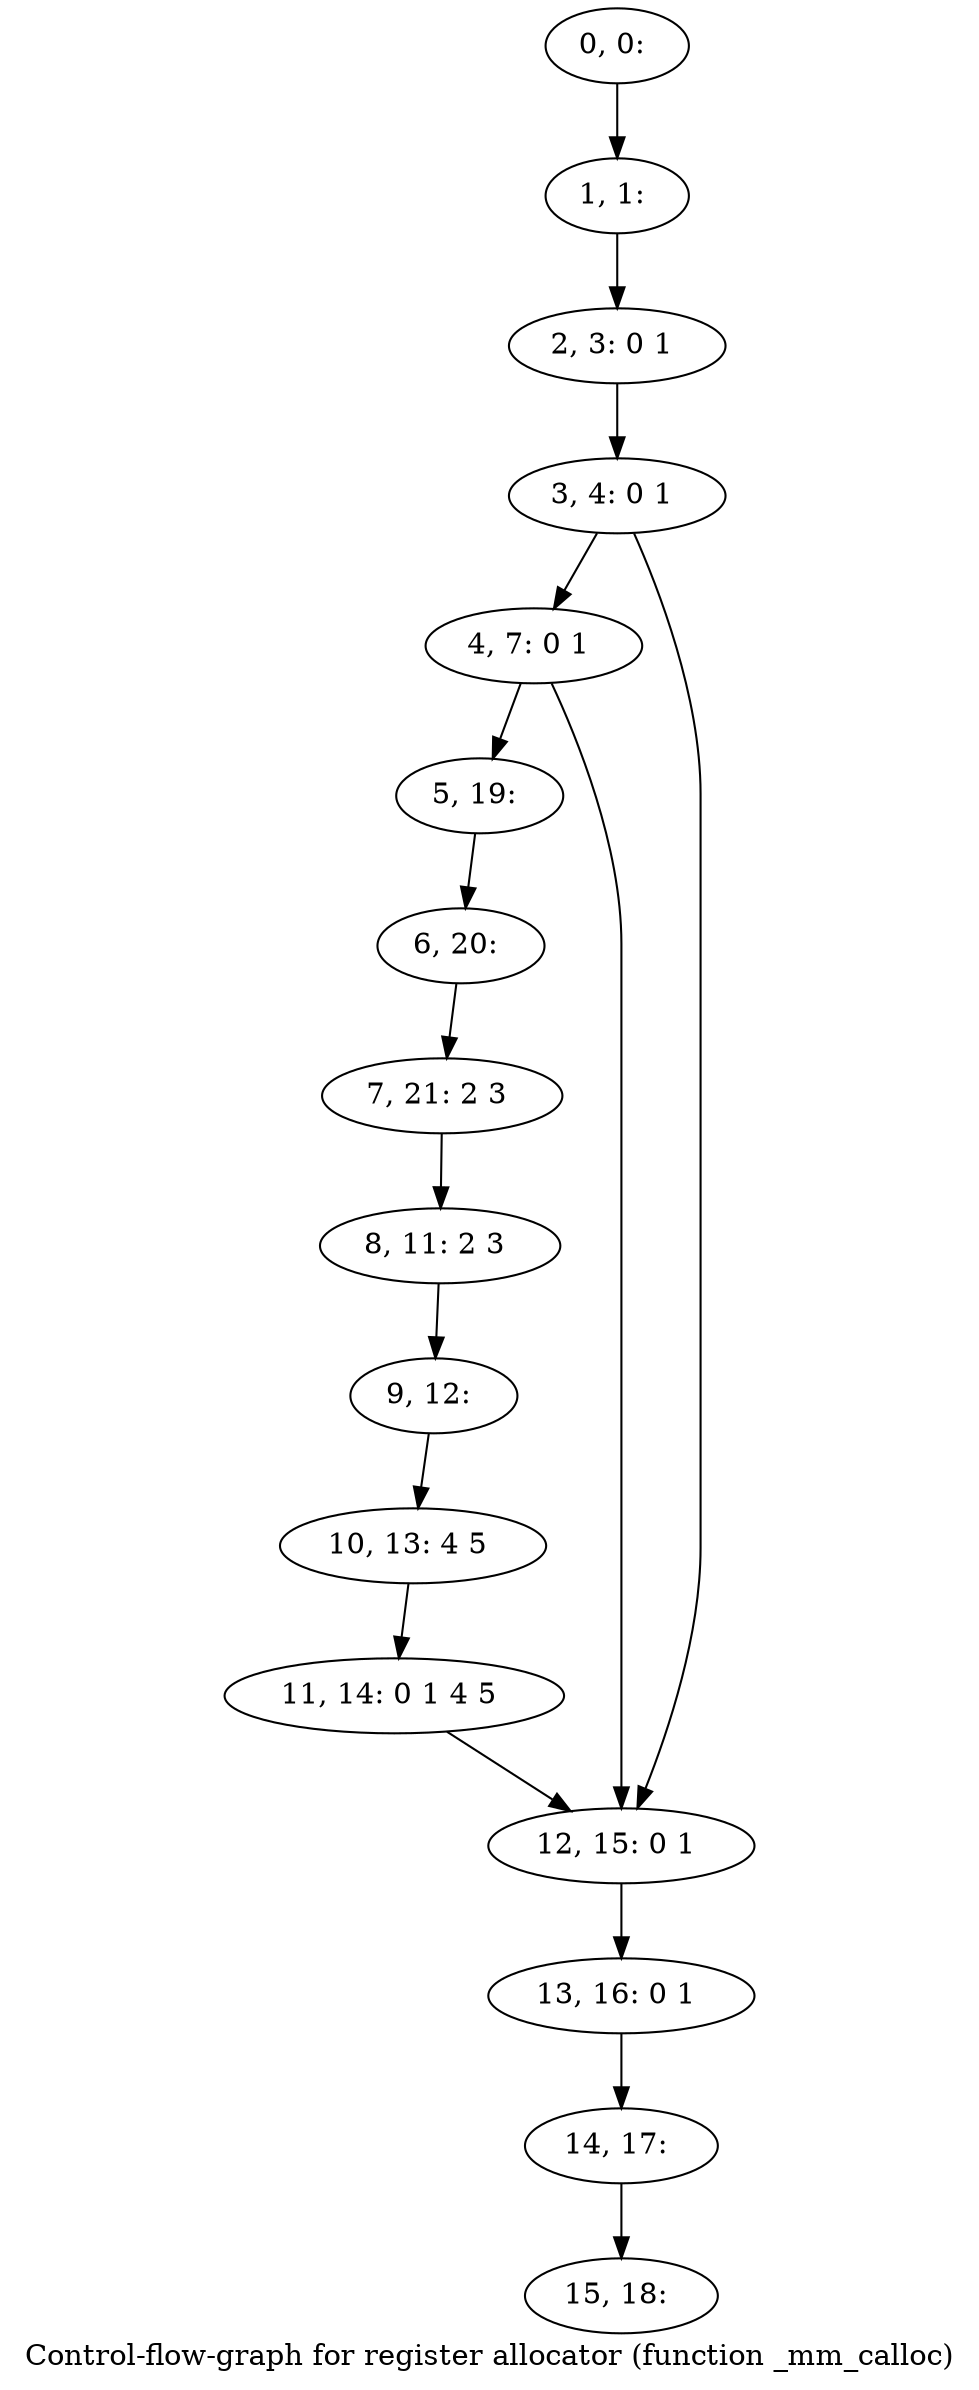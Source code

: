 digraph G {
graph [label="Control-flow-graph for register allocator (function _mm_calloc)"]
0[label="0, 0: "];
1[label="1, 1: "];
2[label="2, 3: 0 1 "];
3[label="3, 4: 0 1 "];
4[label="4, 7: 0 1 "];
5[label="5, 19: "];
6[label="6, 20: "];
7[label="7, 21: 2 3 "];
8[label="8, 11: 2 3 "];
9[label="9, 12: "];
10[label="10, 13: 4 5 "];
11[label="11, 14: 0 1 4 5 "];
12[label="12, 15: 0 1 "];
13[label="13, 16: 0 1 "];
14[label="14, 17: "];
15[label="15, 18: "];
0->1 ;
1->2 ;
2->3 ;
3->4 ;
3->12 ;
4->5 ;
4->12 ;
5->6 ;
6->7 ;
7->8 ;
8->9 ;
9->10 ;
10->11 ;
11->12 ;
12->13 ;
13->14 ;
14->15 ;
}
